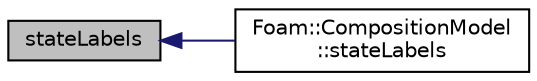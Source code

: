 digraph "stateLabels"
{
  bgcolor="transparent";
  edge [fontname="Helvetica",fontsize="10",labelfontname="Helvetica",labelfontsize="10"];
  node [fontname="Helvetica",fontsize="10",shape=record];
  rankdir="LR";
  Node1 [label="stateLabels",height=0.2,width=0.4,color="black", fillcolor="grey75", style="filled", fontcolor="black"];
  Node1 -> Node2 [dir="back",color="midnightblue",fontsize="10",style="solid",fontname="Helvetica"];
  Node2 [label="Foam::CompositionModel\l::stateLabels",height=0.2,width=0.4,color="black",URL="$a00334.html#aaa1437f62c868049a2e4da71a56ea8c5",tooltip="Return the list of state labels (s), (l), (g) etc. "];
}
